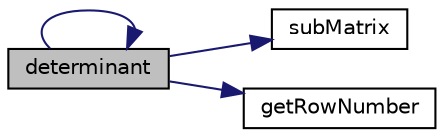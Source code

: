 digraph G
{
  edge [fontname="Helvetica",fontsize="10",labelfontname="Helvetica",labelfontsize="10"];
  node [fontname="Helvetica",fontsize="10",shape=record];
  rankdir="LR";
  Node1 [label="determinant",height=0.2,width=0.4,color="black", fillcolor="grey75", style="filled" fontcolor="black"];
  Node1 -> Node2 [color="midnightblue",fontsize="10",style="solid",fontname="Helvetica"];
  Node2 [label="subMatrix",height=0.2,width=0.4,color="black", fillcolor="white", style="filled",URL="$class_matrix.html#abb690beeb9ae313dfccdb44926da20c1",tooltip="return the sub matrix deleteing colum j and row i"];
  Node1 -> Node1 [color="midnightblue",fontsize="10",style="solid",fontname="Helvetica"];
  Node1 -> Node3 [color="midnightblue",fontsize="10",style="solid",fontname="Helvetica"];
  Node3 [label="getRowNumber",height=0.2,width=0.4,color="black", fillcolor="white", style="filled",URL="$class_matrix.html#a9dc2b252a2c9f860d7bec91d69d443d0",tooltip="get a row"];
}
